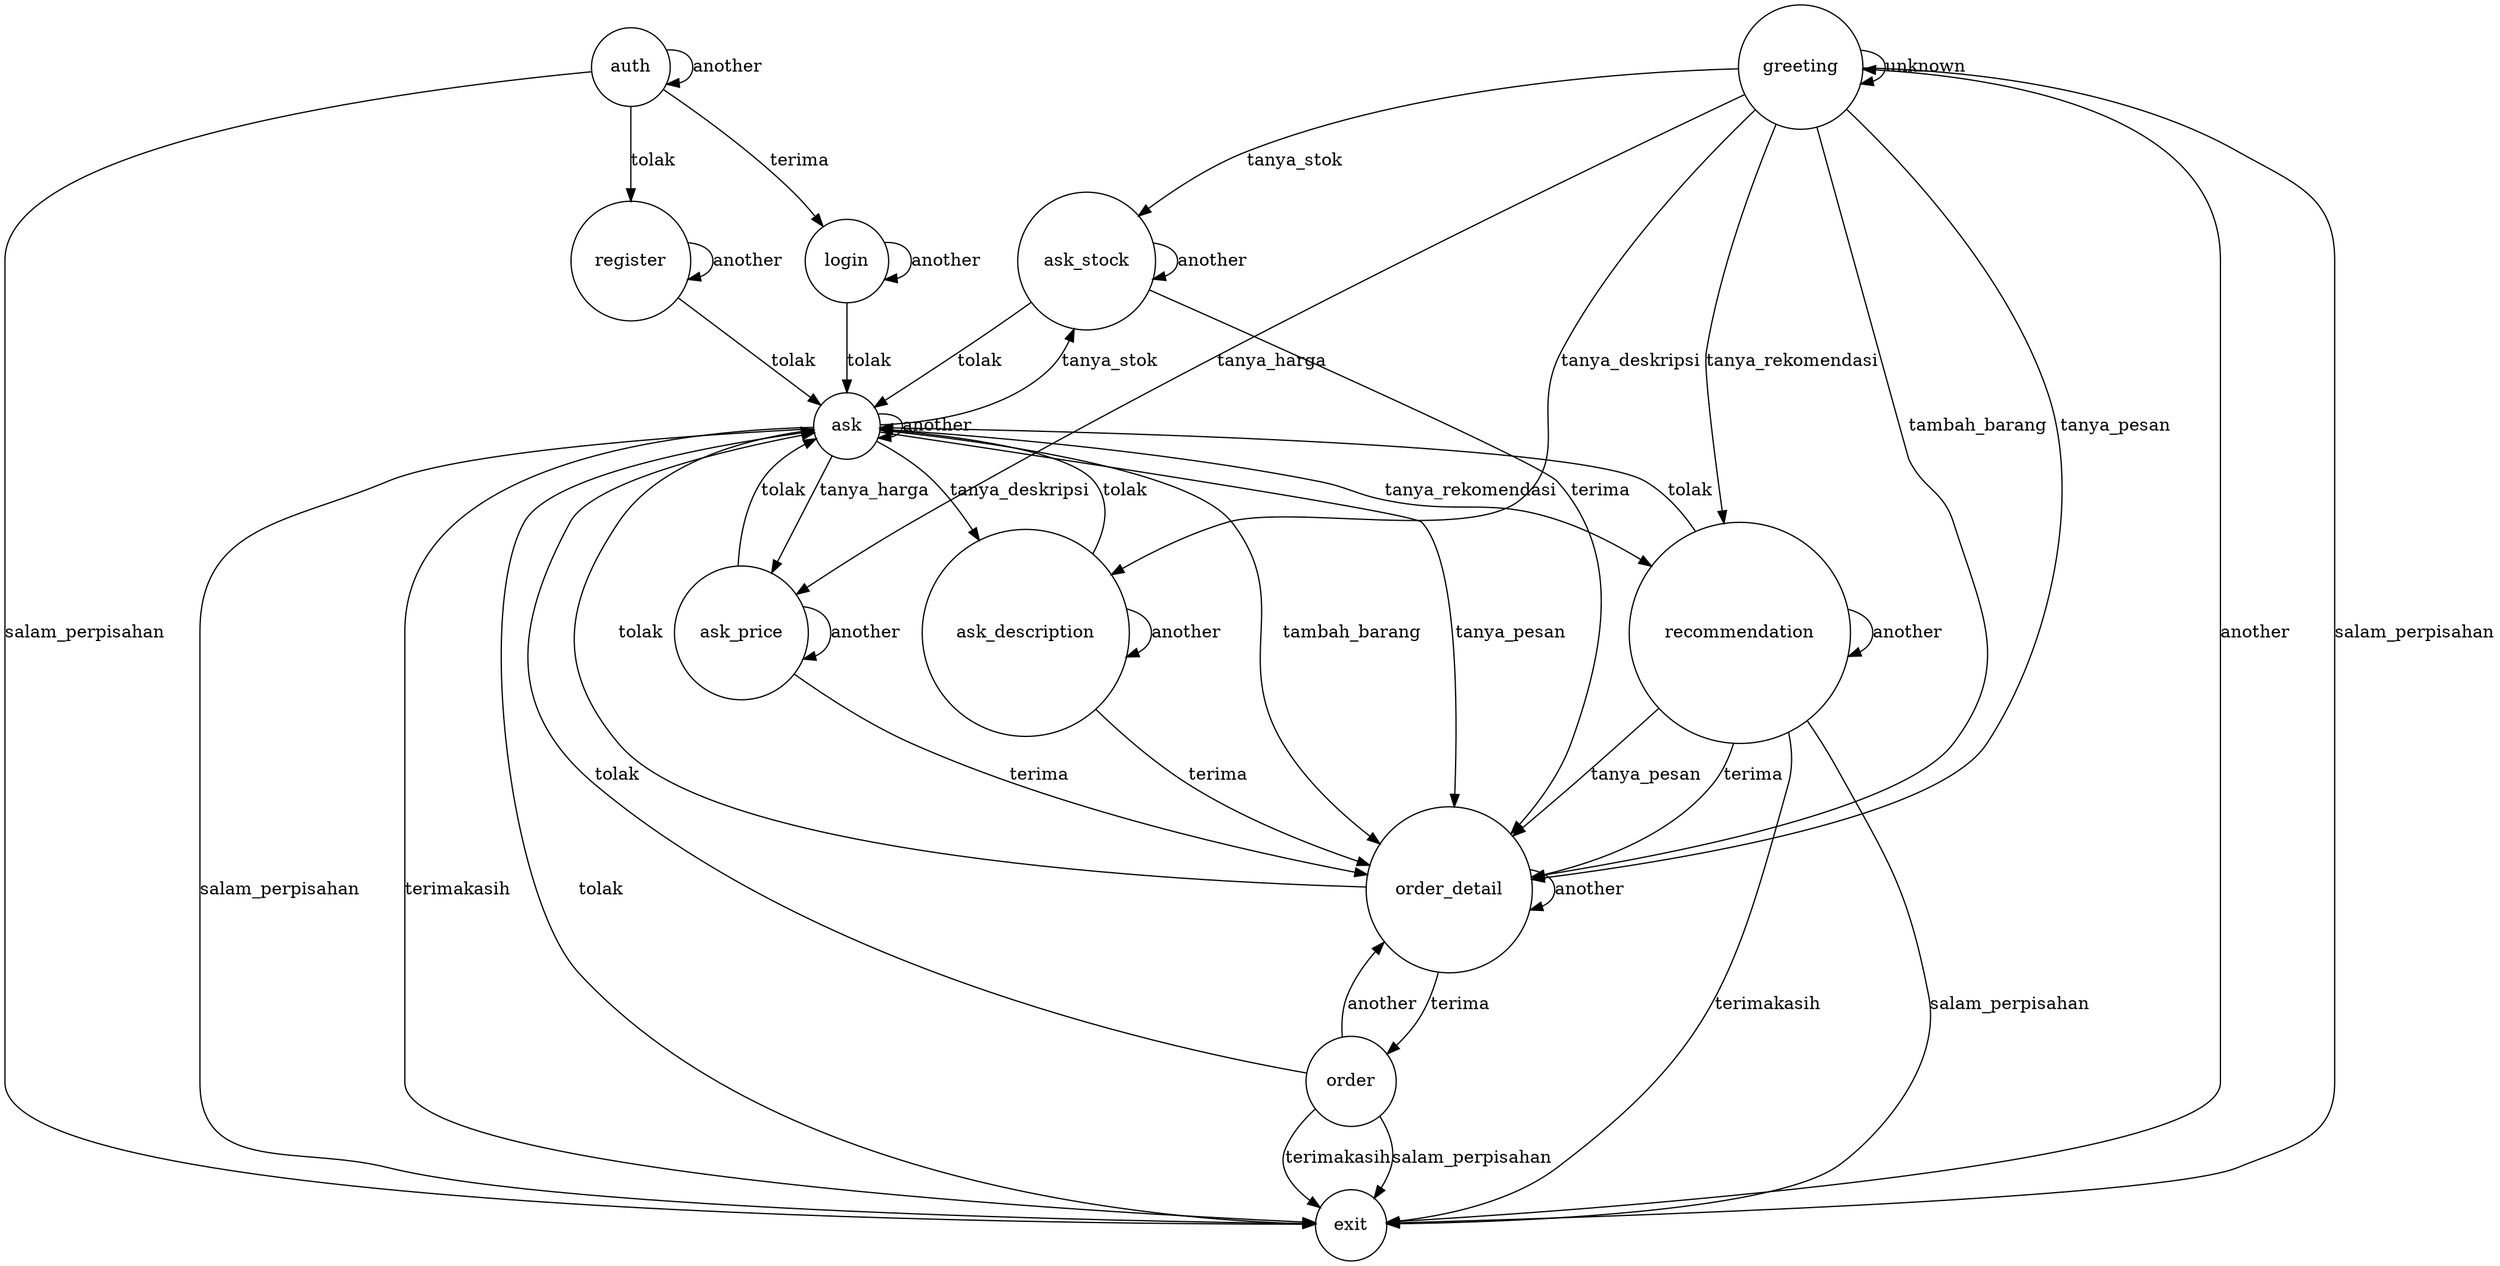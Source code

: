 digraph FSM {
  greeting [shape=circle];
  ask [shape=circle];
  ask_stock [shape=circle];
  ask_price [shape=circle];
  ask_description [shape=circle];
  recommendation [shape=circle];
  auth [shape=circle];
  login [shape=circle];
  register [shape=circle];
  exit [shape=circle];
  order [shape=circle];
  order_detail [shape=circle];
  greeting -> ask_price [label="tanya_harga"];
  greeting -> ask_description [label="tanya_deskripsi"];
  greeting -> ask_stock [label="tanya_stok"];
  greeting -> recommendation [label="tanya_rekomendasi"];
  greeting -> order_detail [label="tambah_barang"];
  greeting -> order_detail [label="tanya_pesan"];
  greeting -> exit [label="salam_perpisahan"];
  greeting -> greeting [label="unknown"];
  ask -> exit [label="tolak"];
  ask -> ask_price [label="tanya_harga"];
  ask -> ask_stock [label="tanya_stok"];
  ask -> ask_description [label="tanya_deskripsi"];
  ask -> recommendation [label="tanya_rekomendasi"];
  ask -> order_detail [label="tambah_barang"];
  ask -> order_detail [label="tanya_pesan"];
  ask -> exit [label="salam_perpisahan"];
  ask -> exit [label="terimakasih"];
  ask -> ask [label="another"];
  ask_price -> order_detail [label="terima"];
  ask_price -> ask [label="tolak"];
  ask_price -> ask_price [label="another"];
  ask_stock -> order_detail [label="terima"];
  ask_stock -> ask [label="tolak"];
  ask_stock -> ask_stock [label="another"];
  ask_description -> order_detail [label="terima"];
  ask_description -> ask [label="tolak"];
  ask_description -> ask_description [label="another"];
  recommendation -> order_detail [label="terima"];
  recommendation -> ask [label="tolak"];
  recommendation -> exit [label="salam_perpisahan"];
  recommendation -> exit [label="terimakasih"];
  recommendation -> order_detail [label="tanya_pesan"];
  recommendation -> recommendation [label="another"];
  auth -> login [label="terima"];
  auth -> register [label="tolak"];
  auth -> exit [label="salam_perpisahan"];
  auth -> auth [label="another"];
  login -> ask [label="tolak"];
  login -> login [label="another"];
  register -> ask [label="tolak"];
  register -> register [label="another"];
  order_detail -> ask [label="tolak"];
  order_detail -> order [label="terima"];
  order_detail -> order_detail [label="another"];
  order -> exit [label="terimakasih"];
  order -> exit [label="salam_perpisahan"];
  order -> ask [label="tolak"];
  order -> order_detail [label="another"];
  exit -> greeting [label="another"];
}
